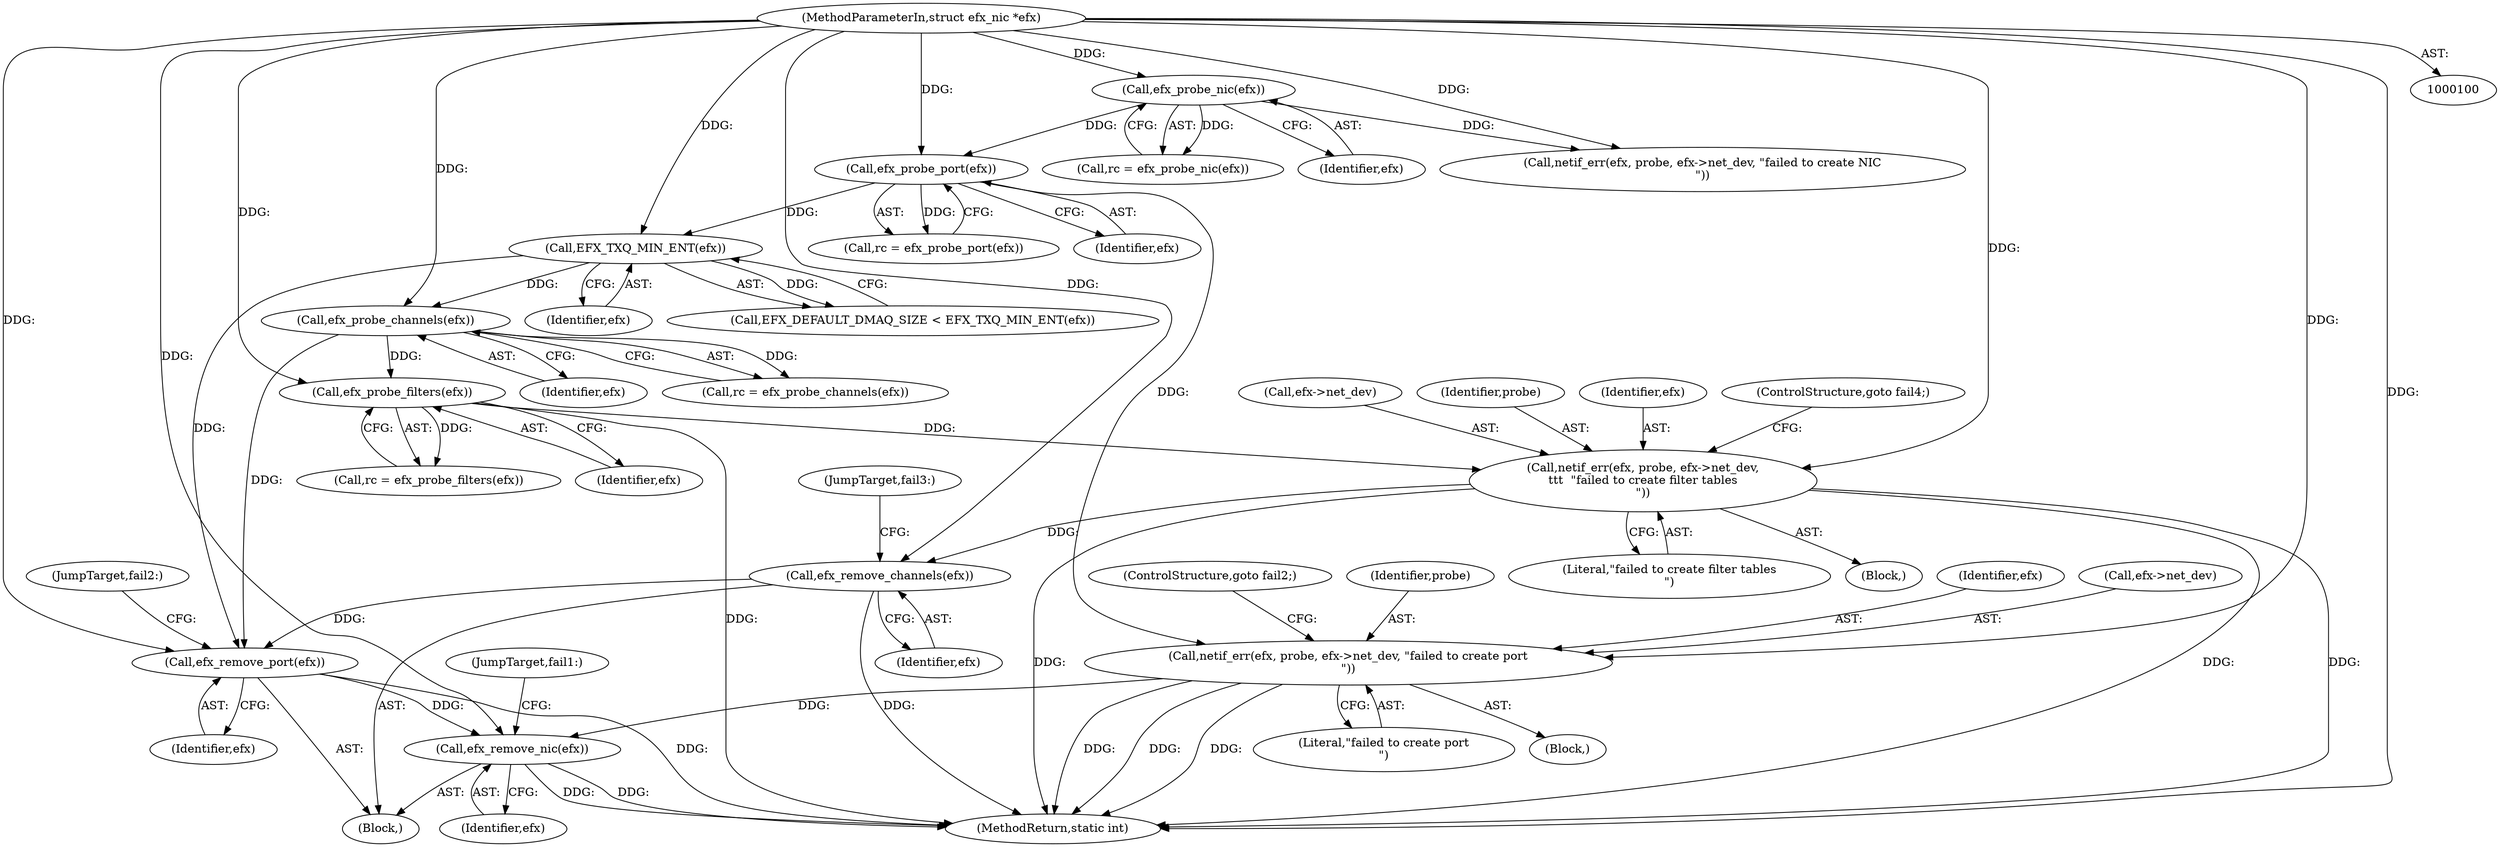 digraph "0_linux_68cb695ccecf949d48949e72f8ce591fdaaa325c@API" {
"1000190" [label="(Call,efx_remove_nic(efx))"];
"1000187" [label="(Call,efx_remove_port(efx))"];
"1000184" [label="(Call,efx_remove_channels(efx))"];
"1000173" [label="(Call,netif_err(efx, probe, efx->net_dev,\n\t\t\t  \"failed to create filter tables\n\"))"];
"1000168" [label="(Call,efx_probe_filters(efx))"];
"1000161" [label="(Call,efx_probe_channels(efx))"];
"1000142" [label="(Call,EFX_TXQ_MIN_ENT(efx))"];
"1000121" [label="(Call,efx_probe_port(efx))"];
"1000106" [label="(Call,efx_probe_nic(efx))"];
"1000101" [label="(MethodParameterIn,struct efx_nic *efx)"];
"1000126" [label="(Call,netif_err(efx, probe, efx->net_dev, \"failed to create port\n\"))"];
"1000175" [label="(Identifier,probe)"];
"1000111" [label="(Call,netif_err(efx, probe, efx->net_dev, \"failed to create NIC\n\"))"];
"1000190" [label="(Call,efx_remove_nic(efx))"];
"1000188" [label="(Identifier,efx)"];
"1000174" [label="(Identifier,efx)"];
"1000107" [label="(Identifier,efx)"];
"1000132" [label="(Literal,\"failed to create port\n\")"];
"1000184" [label="(Call,efx_remove_channels(efx))"];
"1000127" [label="(Identifier,efx)"];
"1000161" [label="(Call,efx_probe_channels(efx))"];
"1000180" [label="(ControlStructure,goto fail4;)"];
"1000121" [label="(Call,efx_probe_port(efx))"];
"1000187" [label="(Call,efx_remove_port(efx))"];
"1000101" [label="(MethodParameterIn,struct efx_nic *efx)"];
"1000166" [label="(Call,rc = efx_probe_filters(efx))"];
"1000143" [label="(Identifier,efx)"];
"1000142" [label="(Call,EFX_TXQ_MIN_ENT(efx))"];
"1000129" [label="(Call,efx->net_dev)"];
"1000126" [label="(Call,netif_err(efx, probe, efx->net_dev, \"failed to create port\n\"))"];
"1000133" [label="(ControlStructure,goto fail2;)"];
"1000189" [label="(JumpTarget,fail2:)"];
"1000162" [label="(Identifier,efx)"];
"1000102" [label="(Block,)"];
"1000192" [label="(JumpTarget,fail1:)"];
"1000159" [label="(Call,rc = efx_probe_channels(efx))"];
"1000125" [label="(Block,)"];
"1000186" [label="(JumpTarget,fail3:)"];
"1000119" [label="(Call,rc = efx_probe_port(efx))"];
"1000172" [label="(Block,)"];
"1000106" [label="(Call,efx_probe_nic(efx))"];
"1000128" [label="(Identifier,probe)"];
"1000122" [label="(Identifier,efx)"];
"1000169" [label="(Identifier,efx)"];
"1000195" [label="(MethodReturn,static int)"];
"1000104" [label="(Call,rc = efx_probe_nic(efx))"];
"1000173" [label="(Call,netif_err(efx, probe, efx->net_dev,\n\t\t\t  \"failed to create filter tables\n\"))"];
"1000140" [label="(Call,EFX_DEFAULT_DMAQ_SIZE < EFX_TXQ_MIN_ENT(efx))"];
"1000191" [label="(Identifier,efx)"];
"1000176" [label="(Call,efx->net_dev)"];
"1000168" [label="(Call,efx_probe_filters(efx))"];
"1000185" [label="(Identifier,efx)"];
"1000179" [label="(Literal,\"failed to create filter tables\n\")"];
"1000190" -> "1000102"  [label="AST: "];
"1000190" -> "1000191"  [label="CFG: "];
"1000191" -> "1000190"  [label="AST: "];
"1000192" -> "1000190"  [label="CFG: "];
"1000190" -> "1000195"  [label="DDG: "];
"1000190" -> "1000195"  [label="DDG: "];
"1000187" -> "1000190"  [label="DDG: "];
"1000126" -> "1000190"  [label="DDG: "];
"1000101" -> "1000190"  [label="DDG: "];
"1000187" -> "1000102"  [label="AST: "];
"1000187" -> "1000188"  [label="CFG: "];
"1000188" -> "1000187"  [label="AST: "];
"1000189" -> "1000187"  [label="CFG: "];
"1000187" -> "1000195"  [label="DDG: "];
"1000184" -> "1000187"  [label="DDG: "];
"1000142" -> "1000187"  [label="DDG: "];
"1000161" -> "1000187"  [label="DDG: "];
"1000101" -> "1000187"  [label="DDG: "];
"1000184" -> "1000102"  [label="AST: "];
"1000184" -> "1000185"  [label="CFG: "];
"1000185" -> "1000184"  [label="AST: "];
"1000186" -> "1000184"  [label="CFG: "];
"1000184" -> "1000195"  [label="DDG: "];
"1000173" -> "1000184"  [label="DDG: "];
"1000101" -> "1000184"  [label="DDG: "];
"1000173" -> "1000172"  [label="AST: "];
"1000173" -> "1000179"  [label="CFG: "];
"1000174" -> "1000173"  [label="AST: "];
"1000175" -> "1000173"  [label="AST: "];
"1000176" -> "1000173"  [label="AST: "];
"1000179" -> "1000173"  [label="AST: "];
"1000180" -> "1000173"  [label="CFG: "];
"1000173" -> "1000195"  [label="DDG: "];
"1000173" -> "1000195"  [label="DDG: "];
"1000173" -> "1000195"  [label="DDG: "];
"1000168" -> "1000173"  [label="DDG: "];
"1000101" -> "1000173"  [label="DDG: "];
"1000168" -> "1000166"  [label="AST: "];
"1000168" -> "1000169"  [label="CFG: "];
"1000169" -> "1000168"  [label="AST: "];
"1000166" -> "1000168"  [label="CFG: "];
"1000168" -> "1000195"  [label="DDG: "];
"1000168" -> "1000166"  [label="DDG: "];
"1000161" -> "1000168"  [label="DDG: "];
"1000101" -> "1000168"  [label="DDG: "];
"1000161" -> "1000159"  [label="AST: "];
"1000161" -> "1000162"  [label="CFG: "];
"1000162" -> "1000161"  [label="AST: "];
"1000159" -> "1000161"  [label="CFG: "];
"1000161" -> "1000159"  [label="DDG: "];
"1000142" -> "1000161"  [label="DDG: "];
"1000101" -> "1000161"  [label="DDG: "];
"1000142" -> "1000140"  [label="AST: "];
"1000142" -> "1000143"  [label="CFG: "];
"1000143" -> "1000142"  [label="AST: "];
"1000140" -> "1000142"  [label="CFG: "];
"1000142" -> "1000140"  [label="DDG: "];
"1000121" -> "1000142"  [label="DDG: "];
"1000101" -> "1000142"  [label="DDG: "];
"1000121" -> "1000119"  [label="AST: "];
"1000121" -> "1000122"  [label="CFG: "];
"1000122" -> "1000121"  [label="AST: "];
"1000119" -> "1000121"  [label="CFG: "];
"1000121" -> "1000119"  [label="DDG: "];
"1000106" -> "1000121"  [label="DDG: "];
"1000101" -> "1000121"  [label="DDG: "];
"1000121" -> "1000126"  [label="DDG: "];
"1000106" -> "1000104"  [label="AST: "];
"1000106" -> "1000107"  [label="CFG: "];
"1000107" -> "1000106"  [label="AST: "];
"1000104" -> "1000106"  [label="CFG: "];
"1000106" -> "1000104"  [label="DDG: "];
"1000101" -> "1000106"  [label="DDG: "];
"1000106" -> "1000111"  [label="DDG: "];
"1000101" -> "1000100"  [label="AST: "];
"1000101" -> "1000195"  [label="DDG: "];
"1000101" -> "1000111"  [label="DDG: "];
"1000101" -> "1000126"  [label="DDG: "];
"1000126" -> "1000125"  [label="AST: "];
"1000126" -> "1000132"  [label="CFG: "];
"1000127" -> "1000126"  [label="AST: "];
"1000128" -> "1000126"  [label="AST: "];
"1000129" -> "1000126"  [label="AST: "];
"1000132" -> "1000126"  [label="AST: "];
"1000133" -> "1000126"  [label="CFG: "];
"1000126" -> "1000195"  [label="DDG: "];
"1000126" -> "1000195"  [label="DDG: "];
"1000126" -> "1000195"  [label="DDG: "];
}

